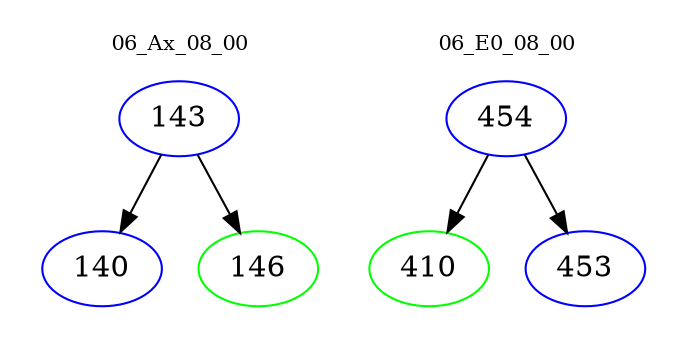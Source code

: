 digraph{
subgraph cluster_0 {
color = white
label = "06_Ax_08_00";
fontsize=10;
T0_143 [label="143", color="blue"]
T0_143 -> T0_140 [color="black"]
T0_140 [label="140", color="blue"]
T0_143 -> T0_146 [color="black"]
T0_146 [label="146", color="green"]
}
subgraph cluster_1 {
color = white
label = "06_E0_08_00";
fontsize=10;
T1_454 [label="454", color="blue"]
T1_454 -> T1_410 [color="black"]
T1_410 [label="410", color="green"]
T1_454 -> T1_453 [color="black"]
T1_453 [label="453", color="blue"]
}
}
